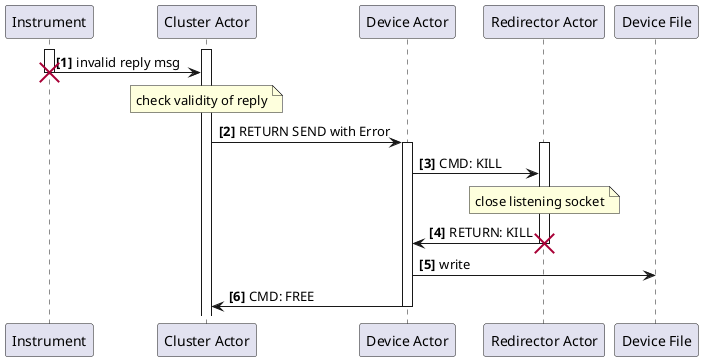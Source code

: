 @startuml
autonumber "<b>[0]"
participant "Instrument" as instr
participant "Cluster Actor" as cluster
participant "Device Actor" as device_actor
participant "Redirector Actor" as redirector
participant "Device File" as file

activate cluster
activate instr
instr -> cluster: invalid reply msg
destroy instr
note over cluster: check validity of reply
cluster -> device_actor: RETURN SEND with Error
activate device_actor
activate redirector
device_actor -> redirector: CMD: KILL
note over redirector: close listening socket
redirector -> device_actor: RETURN: KILL
destroy redirector
device_actor -> file: write
device_actor -> cluster: CMD: FREE
deactivate device_actor
@enduml
